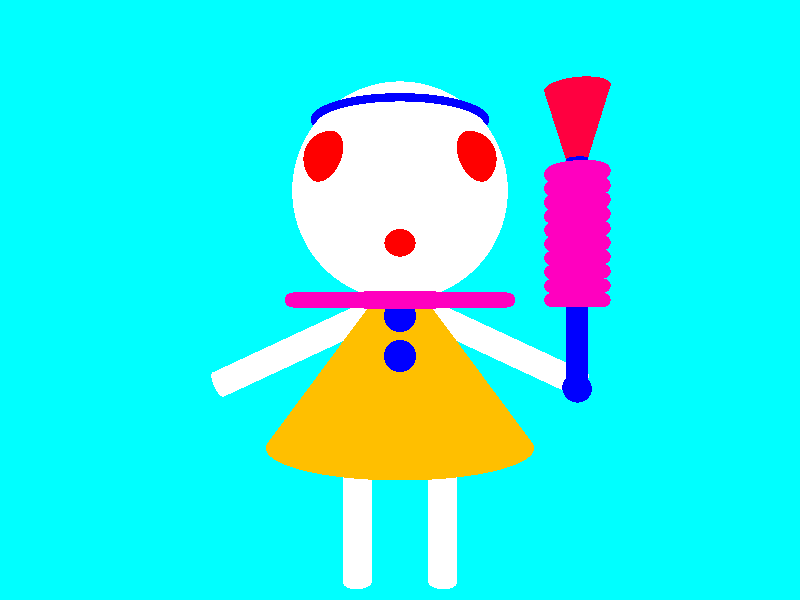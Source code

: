 background{
rgb<0,1,1>
}
   
   
#declare FrontCameraPos = <0,0,-17>;
#declare BackCameraPos = <0,0,15>;
#declare LeftHandSideCameraPos = <-15,0,0>;
#declare RightHandSideCameraPos = <15,0,0>;
#declare UpCameraPos = <0,15,0>;
#declare DownCameraPos = <0,-15,0>;
#declare UpLeftCameraPos = <-15,15,0>;
#declare UpRightCameraPos = <15,15,0>;
#declare DownLeftCameraPos = <-15,-15,0>;
#declare DownRightCameraPos = <15,-15,0>;   



#declare SolidBlue = texture{
pigment{
rgb<0,0,1>
}
};

camera{
location FrontCameraPos
look_at <0,0,0>
}


light_source{
<100,100,0>
rgb<1,1,1>
}



light_source{
<-100,-100,0>
rgb<1,1,1>
}  


light_source{
<0,0,-100>
rgb<1,1,1>
}  

  
  
  
  
sphere{
<0,3,0>//center
3//radius
texture{
pigment{
rgb<1,1,1>
} 
}
}




sphere{
<-1.7,3.5,-2>//center
.7//radius
texture{
pigment{
rgb<1,0,0>
}
} 
}


sphere{
<1.7,3.5,-2>//center
.7//radius
texture{
pigment{
rgb<1,0,0>
}
} 
}    



sphere{
<0,1.7,-2>//center
.7//radius
texture{
pigment{
rgb<1,0,0>
}
} 
}


cone{
<0,-4,0>//base point
3.7//base radius
<0,1,0>//cap point
0//cap radius
texture{
pigment{
rgb<1,0.75,0> 
}
}
}


cone{
<0,5,0>//base point
2.5//base radius
<0,2,0>//cap point
0//cap radius
texture{
pigment{
rgb<0,0,1>
}
}
}   



light_source{
<20,0,-13>//location
rgb<1,1,1>
} 



cylinder{  
<-1.2,-8,0>//base point
<-1.2,-4,0>//cap point
0.4//radius
texture{
pigment{
rgb<1,1,1>
}
}
}  




cylinder{  
<1.2,-8,0>//base point
<1.2,-4,0>//cap point
0.4//radius
texture{
pigment{
rgb<1,1,1>
}
}
}





/*cylinder{
<0,-6,0>//base point
<0,0,0>//cap point
.4//radius
rotate <90,0,0>
rotate <0,90,0> 
texture{
pigment{
rgb<1,1,1>
}
}
}*/ 




cylinder{
<0,-6,0>//base point
<0,0,0>//cap point
.4//radius
translate <0,0,1>
rotate <0,0,-65> 
texture{
pigment{
rgb<1,1,1>
}
}
}   

 
 
cylinder{
<0,-6,0>//base point
<0,0,0>//cap point
.4//radius
translate <0,0,1>
rotate <0,0,65>
texture{
pigment{
rgb<1,1,1>
}
}
}   



#declare YLenght = -0.4;



sphere{
<0,YLenght,-2>//center
.4//radius
texture{
SolidBlue
}
}



sphere{
<0,-1+YLenght,-2>//center
.4//radius
texture{
SolidBlue
}
}  
  
  
  
  
  


cylinder{
<5,-2.5,0>//base center
<5,4,0>//cap center
.3//radius
texture{
SolidBlue
}
} 



sphere{
<5,-2.5,0>//center
.4//radius
texture{
SolidBlue
}
}






/*cylinder{
<5,5,0>//base point
<5,7,0>//cap point
.2//radius
rotate <65,0,0>
rotate <0,65,0>
texture{
SolidBlue
}
}   
 
 
 
 
 
cylinder{
<5,5.1,0>//base point
<5,11.7,0>//cap point
.3//radius
rotate <0,0,0>
texture{
SolidBlue
}
}*/





torus{
3//major axis
.2//minor axis
texture{
pigment{
rgb <1,0,.75>
}
}
}



light_source{
<0,100,-100>
rgb<1,.75,0>//an orange color
}   



light_source{
<100,100,-100>
rgb<1,.75,0>//an orange color
}  


#declare ytorus = .4;


#declare Torus = torus{
.7//major axis
.2//minor axis
translate <5,0,0>
texture{
pigment{
rgb <1,0,.75>
}
}
};


object{
Torus
}


object{
Torus
translate <0,ytorus,0>
}
 
 
 
object{
Torus
translate <0,ytorus*2,0>
}
 



object{
Torus
translate <0,ytorus*3,0>
}




object{
Torus
translate <0,ytorus*4,0>
}


object{
Torus
translate <0,ytorus*5,0>
}
 
  

object{
Torus
translate <0,ytorus*6,0>
}



object{
Torus
translate <0,ytorus*7,0>
}



object{
Torus
translate <0,ytorus*8,0>
}
 
 
 
 
object{
Torus
translate <0,ytorus*9,0>
}   



cone{
<5,3,0>//baSe point
0//base point radius
<5,6,0>//cap point
.9//cap point radius
texture{
pigment{
rgb<1,0,.25,>
}
}
}
   